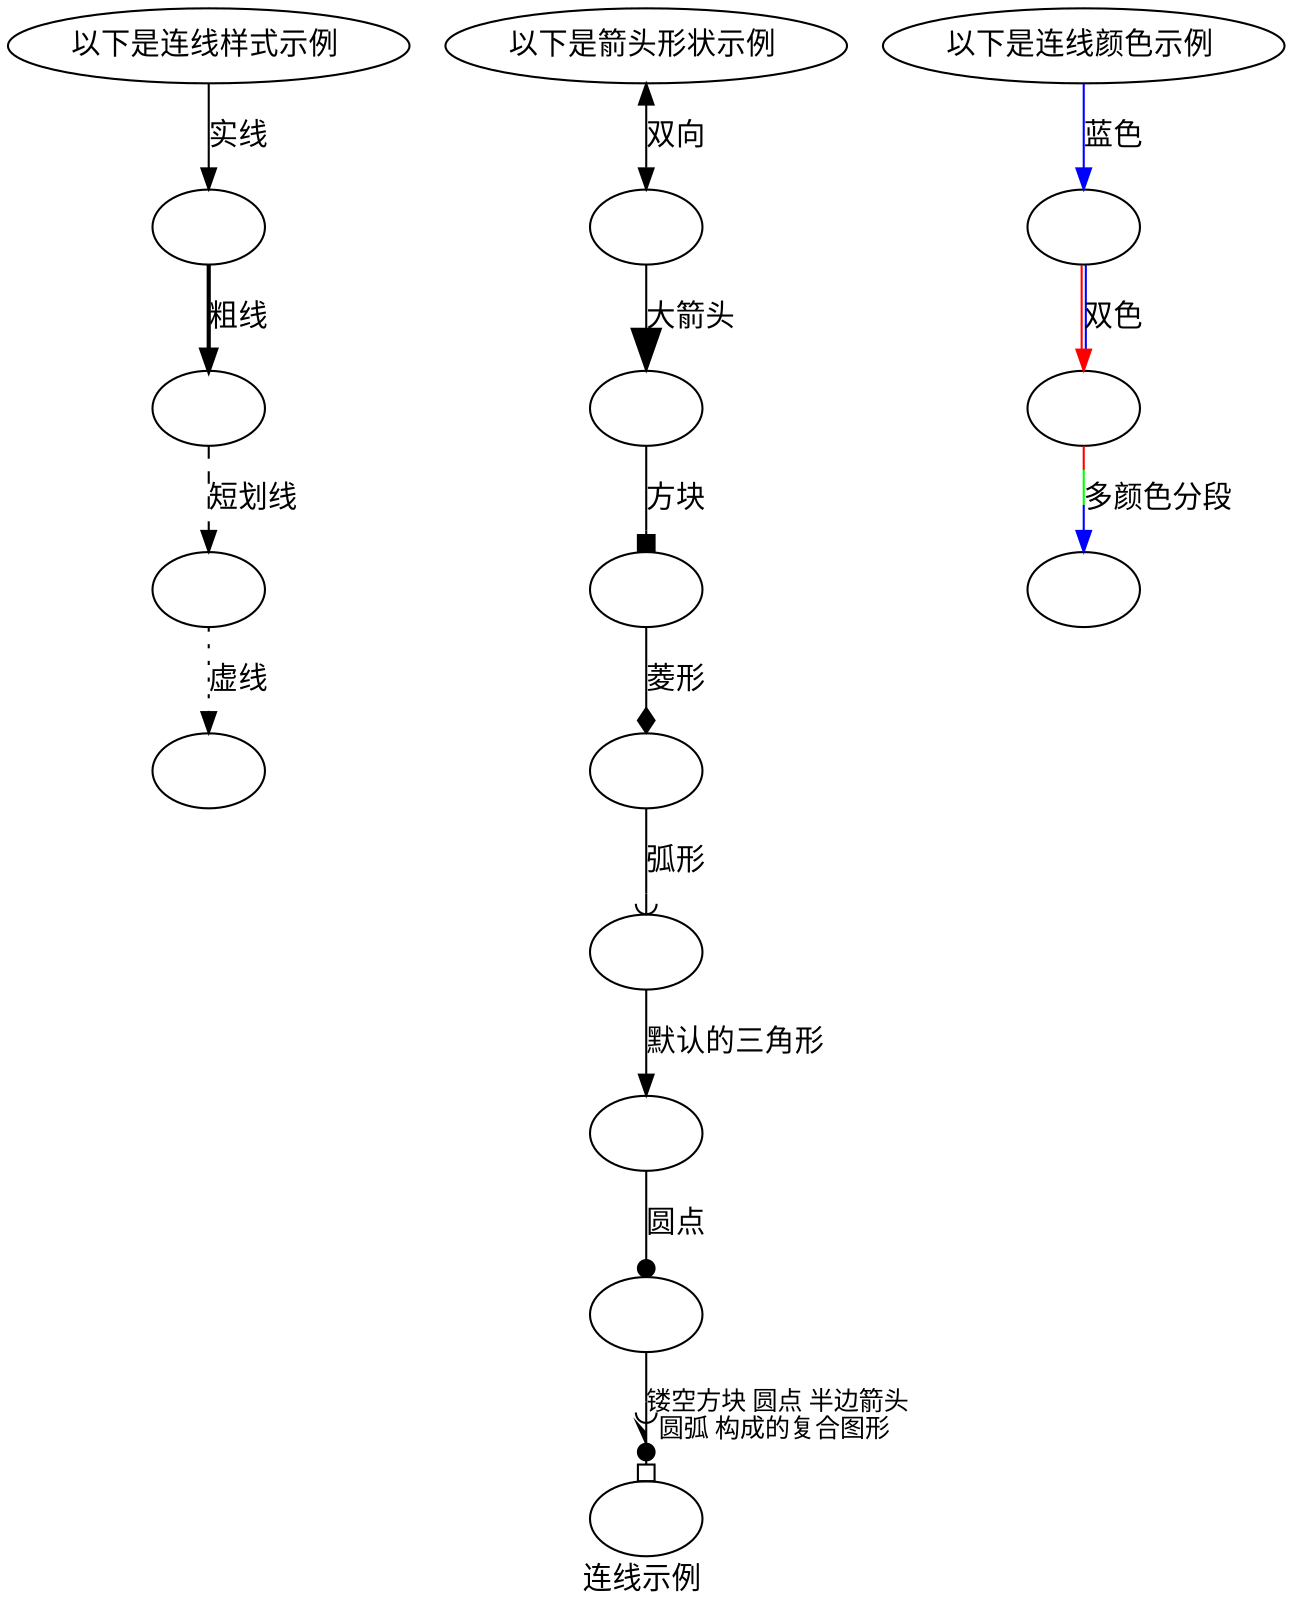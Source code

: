 digraph edge_intro {
	graph [label="连线示例 ", fontname="Microsoft Yahei"];
	edge [fontname="Microsoft Yahei"];
	node [fontname="Microsoft Yahei"];

	style0 [label="以下是连线样式示例 "];
	style1, style2, style3, style4 [label=""];

	style0 -> style1 [style=solid, label="实线 "];
	style1 -> style2 [style=bold, label="粗线 "];
	style2 -> style3 [style=dashed, label="短划线 "];
	style3 -> style4 [style=dotted, label="虚线 "];

	arrow0 [label="以下是箭头形状示例 "];
	arrow1, arrow2, arrow3, arrow4, arrow5, arrow6, arrow7, arrow8 [label=""];

	arrow0 -> arrow1 [dir=both, label="双向 "];
	arrow1 -> arrow2 [arrowsize=2, label="大箭头 "];
	arrow2 -> arrow3 [arrowhead=box, label="方块 "];
	arrow3 -> arrow4 [arrowhead=diamond, label="菱形 "];
	arrow4 -> arrow5 [arrowhead=curve, label="弧形 "];
	arrow5 -> arrow6 [arrowhead=normal, label="默认的三角形 "];
	arrow6 -> arrow7 [arrowhead=dot, label="圆点 "];
	arrow7 -> arrow8 [arrowhead=oboxdotrveecurve, label="镂空方块 圆点 半边箭头\n圆弧 构成的复合图形 ", fontsize=12];

	color0 [label="以下是连线颜色示例 "];
	color1, color2, color3 [label=""];

	color0 -> color1 [color=blue, label="蓝色 "];
	color1 -> color2 [color="red:blue", label="双色 "];
	color2 -> color3 [color="red:green;0.4:blue", label="多颜色分段 "];
}